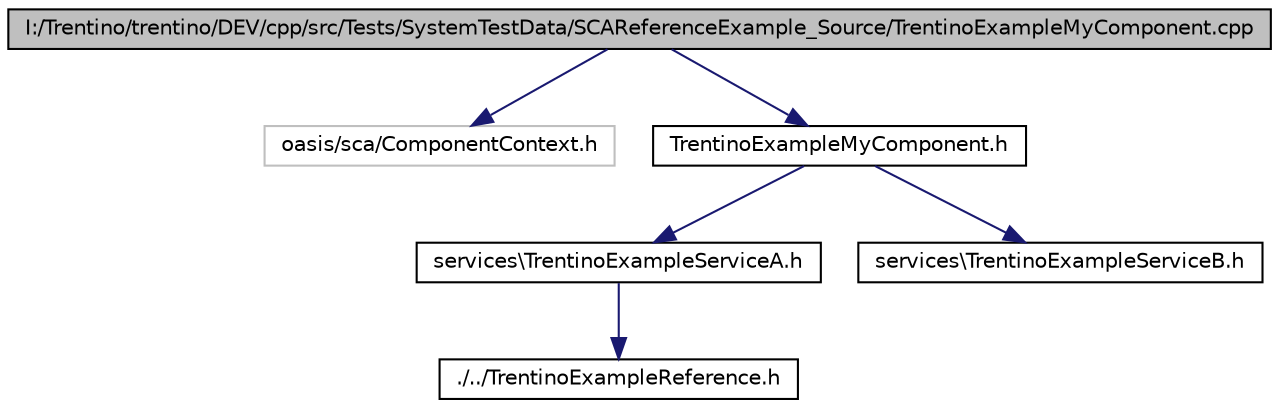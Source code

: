 digraph G
{
  edge [fontname="Helvetica",fontsize="10",labelfontname="Helvetica",labelfontsize="10"];
  node [fontname="Helvetica",fontsize="10",shape=record];
  Node1 [label="I:/Trentino/trentino/DEV/cpp/src/Tests/SystemTestData/SCAReferenceExample_Source/TrentinoExampleMyComponent.cpp",height=0.2,width=0.4,color="black", fillcolor="grey75", style="filled" fontcolor="black"];
  Node1 -> Node2 [color="midnightblue",fontsize="10",style="solid",fontname="Helvetica"];
  Node2 [label="oasis/sca/ComponentContext.h",height=0.2,width=0.4,color="grey75", fillcolor="white", style="filled"];
  Node1 -> Node3 [color="midnightblue",fontsize="10",style="solid",fontname="Helvetica"];
  Node3 [label="TrentinoExampleMyComponent.h",height=0.2,width=0.4,color="black", fillcolor="white", style="filled",URL="$_system_test_data_2_s_c_a_reference_example___source_2_trentino_example_my_component_8h.html"];
  Node3 -> Node4 [color="midnightblue",fontsize="10",style="solid",fontname="Helvetica"];
  Node4 [label="services\\TrentinoExampleServiceA.h",height=0.2,width=0.4,color="black", fillcolor="white", style="filled",URL="$_system_test_data_2_s_c_a_reference_example___source_2services_2_trentino_example_service_a_8h.html"];
  Node4 -> Node5 [color="midnightblue",fontsize="10",style="solid",fontname="Helvetica"];
  Node5 [label="./../TrentinoExampleReference.h",height=0.2,width=0.4,color="black", fillcolor="white", style="filled",URL="$_system_test_data_2_s_c_a_reference_example___source_2_trentino_example_reference_8h.html"];
  Node3 -> Node6 [color="midnightblue",fontsize="10",style="solid",fontname="Helvetica"];
  Node6 [label="services\\TrentinoExampleServiceB.h",height=0.2,width=0.4,color="black", fillcolor="white", style="filled",URL="$_system_test_data_2_s_c_a_reference_example___source_2services_2_trentino_example_service_b_8h.html"];
}
